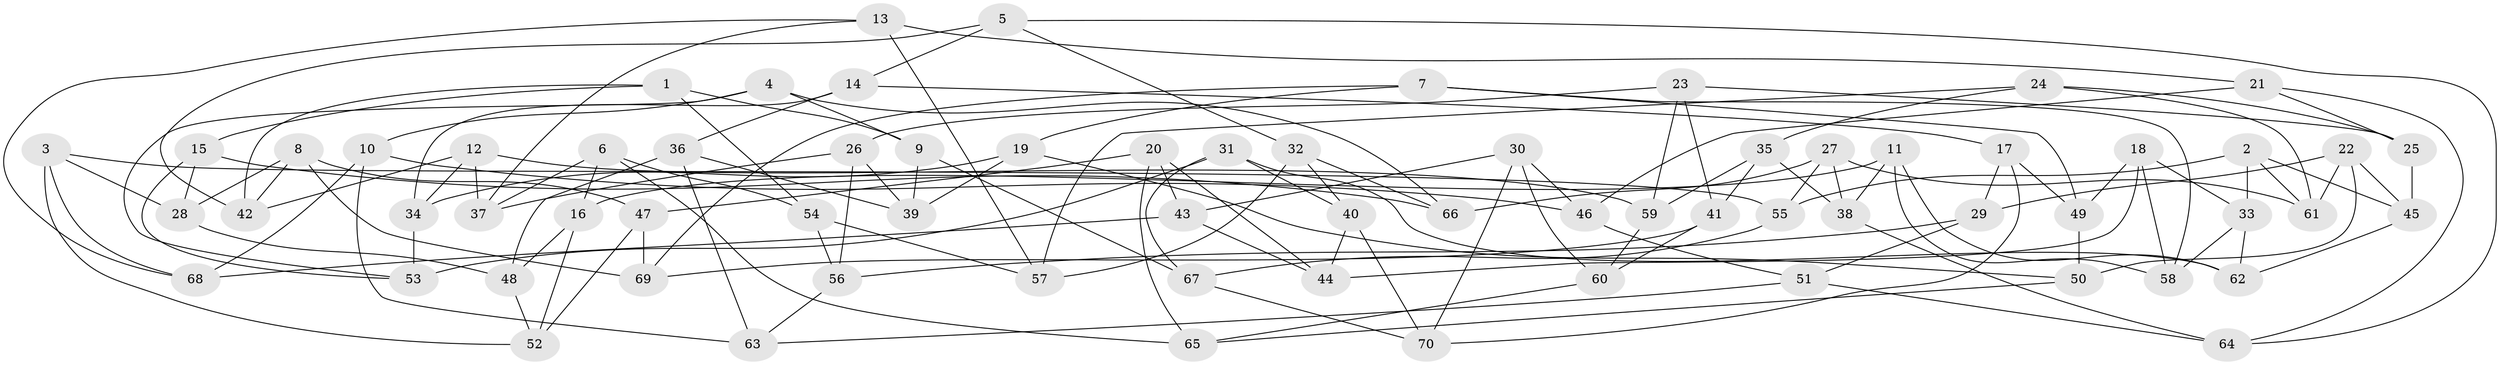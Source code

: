 // coarse degree distribution, {6: 0.5116279069767442, 4: 0.3488372093023256, 5: 0.11627906976744186, 3: 0.023255813953488372}
// Generated by graph-tools (version 1.1) at 2025/52/02/27/25 19:52:35]
// undirected, 70 vertices, 140 edges
graph export_dot {
graph [start="1"]
  node [color=gray90,style=filled];
  1;
  2;
  3;
  4;
  5;
  6;
  7;
  8;
  9;
  10;
  11;
  12;
  13;
  14;
  15;
  16;
  17;
  18;
  19;
  20;
  21;
  22;
  23;
  24;
  25;
  26;
  27;
  28;
  29;
  30;
  31;
  32;
  33;
  34;
  35;
  36;
  37;
  38;
  39;
  40;
  41;
  42;
  43;
  44;
  45;
  46;
  47;
  48;
  49;
  50;
  51;
  52;
  53;
  54;
  55;
  56;
  57;
  58;
  59;
  60;
  61;
  62;
  63;
  64;
  65;
  66;
  67;
  68;
  69;
  70;
  1 -- 15;
  1 -- 42;
  1 -- 54;
  1 -- 9;
  2 -- 33;
  2 -- 45;
  2 -- 55;
  2 -- 61;
  3 -- 28;
  3 -- 68;
  3 -- 55;
  3 -- 52;
  4 -- 10;
  4 -- 9;
  4 -- 53;
  4 -- 66;
  5 -- 64;
  5 -- 32;
  5 -- 14;
  5 -- 42;
  6 -- 65;
  6 -- 37;
  6 -- 16;
  6 -- 54;
  7 -- 49;
  7 -- 69;
  7 -- 58;
  7 -- 19;
  8 -- 47;
  8 -- 69;
  8 -- 42;
  8 -- 28;
  9 -- 67;
  9 -- 39;
  10 -- 63;
  10 -- 68;
  10 -- 46;
  11 -- 58;
  11 -- 62;
  11 -- 38;
  11 -- 16;
  12 -- 42;
  12 -- 37;
  12 -- 59;
  12 -- 34;
  13 -- 57;
  13 -- 21;
  13 -- 68;
  13 -- 37;
  14 -- 17;
  14 -- 36;
  14 -- 34;
  15 -- 66;
  15 -- 53;
  15 -- 28;
  16 -- 48;
  16 -- 52;
  17 -- 49;
  17 -- 70;
  17 -- 29;
  18 -- 58;
  18 -- 44;
  18 -- 49;
  18 -- 33;
  19 -- 50;
  19 -- 39;
  19 -- 34;
  20 -- 47;
  20 -- 44;
  20 -- 43;
  20 -- 65;
  21 -- 64;
  21 -- 46;
  21 -- 25;
  22 -- 45;
  22 -- 50;
  22 -- 29;
  22 -- 61;
  23 -- 26;
  23 -- 41;
  23 -- 59;
  23 -- 25;
  24 -- 61;
  24 -- 57;
  24 -- 35;
  24 -- 25;
  25 -- 45;
  26 -- 56;
  26 -- 37;
  26 -- 39;
  27 -- 55;
  27 -- 38;
  27 -- 66;
  27 -- 61;
  28 -- 48;
  29 -- 51;
  29 -- 56;
  30 -- 43;
  30 -- 70;
  30 -- 60;
  30 -- 46;
  31 -- 53;
  31 -- 62;
  31 -- 67;
  31 -- 40;
  32 -- 40;
  32 -- 57;
  32 -- 66;
  33 -- 62;
  33 -- 58;
  34 -- 53;
  35 -- 38;
  35 -- 41;
  35 -- 59;
  36 -- 39;
  36 -- 48;
  36 -- 63;
  38 -- 64;
  40 -- 44;
  40 -- 70;
  41 -- 60;
  41 -- 69;
  43 -- 68;
  43 -- 44;
  45 -- 62;
  46 -- 51;
  47 -- 69;
  47 -- 52;
  48 -- 52;
  49 -- 50;
  50 -- 65;
  51 -- 64;
  51 -- 63;
  54 -- 56;
  54 -- 57;
  55 -- 67;
  56 -- 63;
  59 -- 60;
  60 -- 65;
  67 -- 70;
}
